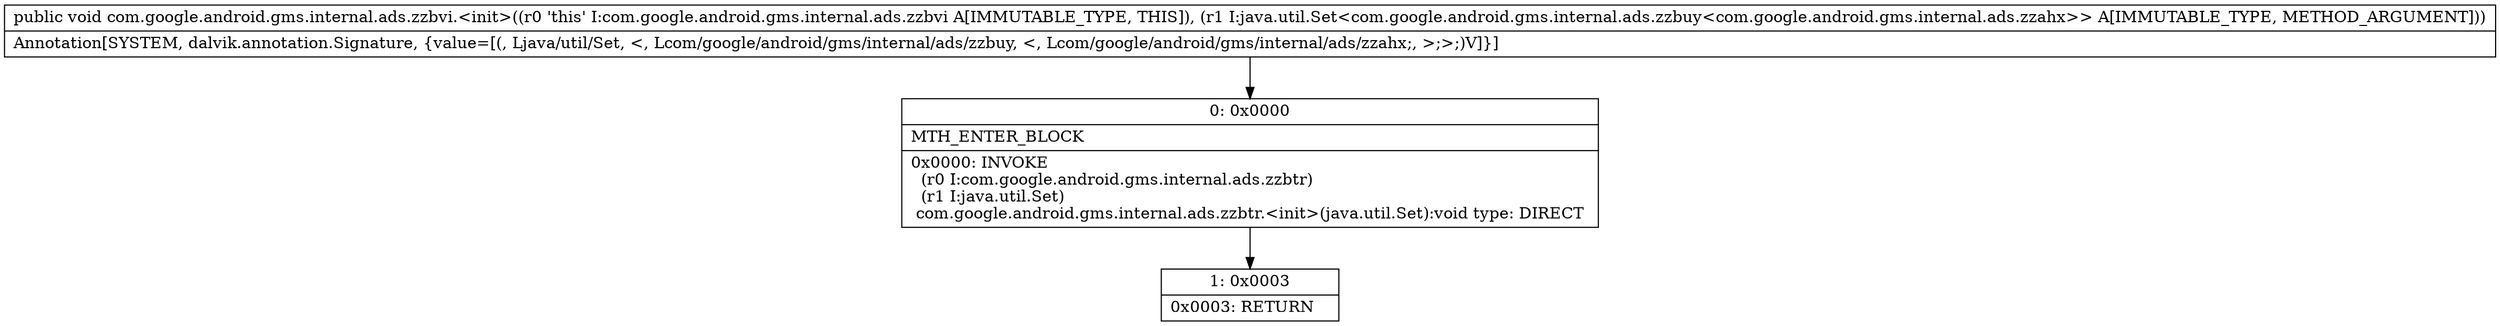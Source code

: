 digraph "CFG forcom.google.android.gms.internal.ads.zzbvi.\<init\>(Ljava\/util\/Set;)V" {
Node_0 [shape=record,label="{0\:\ 0x0000|MTH_ENTER_BLOCK\l|0x0000: INVOKE  \l  (r0 I:com.google.android.gms.internal.ads.zzbtr)\l  (r1 I:java.util.Set)\l com.google.android.gms.internal.ads.zzbtr.\<init\>(java.util.Set):void type: DIRECT \l}"];
Node_1 [shape=record,label="{1\:\ 0x0003|0x0003: RETURN   \l}"];
MethodNode[shape=record,label="{public void com.google.android.gms.internal.ads.zzbvi.\<init\>((r0 'this' I:com.google.android.gms.internal.ads.zzbvi A[IMMUTABLE_TYPE, THIS]), (r1 I:java.util.Set\<com.google.android.gms.internal.ads.zzbuy\<com.google.android.gms.internal.ads.zzahx\>\> A[IMMUTABLE_TYPE, METHOD_ARGUMENT]))  | Annotation[SYSTEM, dalvik.annotation.Signature, \{value=[(, Ljava\/util\/Set, \<, Lcom\/google\/android\/gms\/internal\/ads\/zzbuy, \<, Lcom\/google\/android\/gms\/internal\/ads\/zzahx;, \>;\>;)V]\}]\l}"];
MethodNode -> Node_0;
Node_0 -> Node_1;
}

